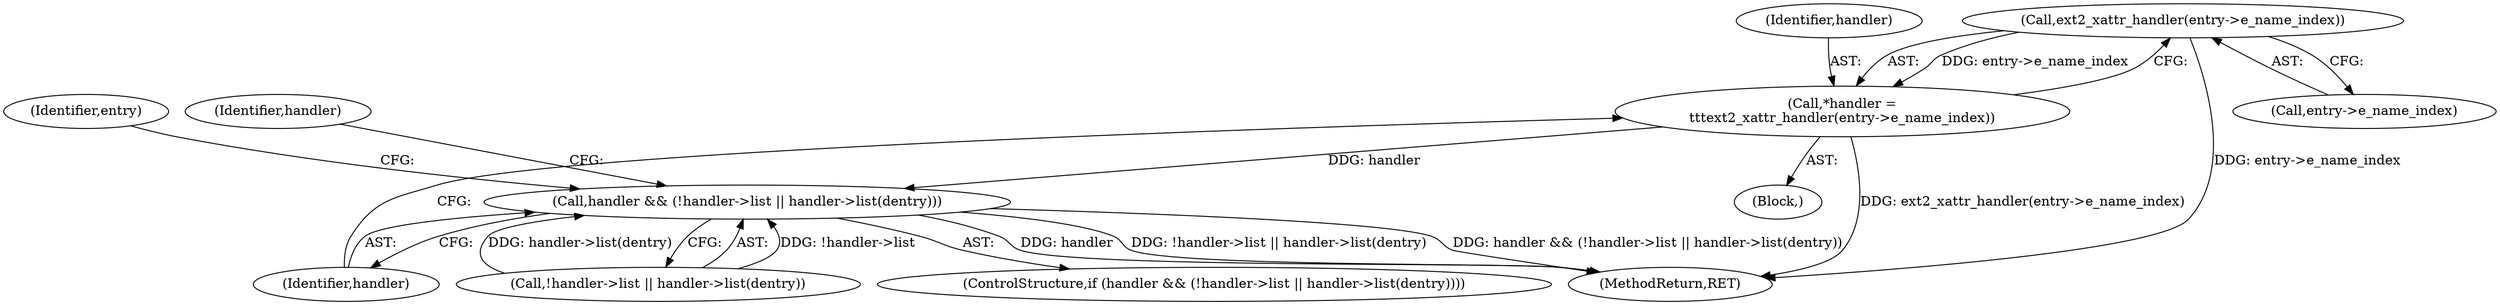 digraph "0_linux_be0726d33cb8f411945884664924bed3cb8c70ee_8@pointer" {
"1000286" [label="(Call,ext2_xattr_handler(entry->e_name_index))"];
"1000284" [label="(Call,*handler =\n\t\t\text2_xattr_handler(entry->e_name_index))"];
"1000291" [label="(Call,handler && (!handler->list || handler->list(dentry)))"];
"1000285" [label="(Identifier,handler)"];
"1000284" [label="(Call,*handler =\n\t\t\text2_xattr_handler(entry->e_name_index))"];
"1000287" [label="(Call,entry->e_name_index)"];
"1000286" [label="(Call,ext2_xattr_handler(entry->e_name_index))"];
"1000376" [label="(MethodReturn,RET)"];
"1000282" [label="(Block,)"];
"1000279" [label="(Identifier,entry)"];
"1000292" [label="(Identifier,handler)"];
"1000302" [label="(Identifier,handler)"];
"1000291" [label="(Call,handler && (!handler->list || handler->list(dentry)))"];
"1000293" [label="(Call,!handler->list || handler->list(dentry))"];
"1000290" [label="(ControlStructure,if (handler && (!handler->list || handler->list(dentry))))"];
"1000286" -> "1000284"  [label="AST: "];
"1000286" -> "1000287"  [label="CFG: "];
"1000287" -> "1000286"  [label="AST: "];
"1000284" -> "1000286"  [label="CFG: "];
"1000286" -> "1000376"  [label="DDG: entry->e_name_index"];
"1000286" -> "1000284"  [label="DDG: entry->e_name_index"];
"1000284" -> "1000282"  [label="AST: "];
"1000285" -> "1000284"  [label="AST: "];
"1000292" -> "1000284"  [label="CFG: "];
"1000284" -> "1000376"  [label="DDG: ext2_xattr_handler(entry->e_name_index)"];
"1000284" -> "1000291"  [label="DDG: handler"];
"1000291" -> "1000290"  [label="AST: "];
"1000291" -> "1000292"  [label="CFG: "];
"1000291" -> "1000293"  [label="CFG: "];
"1000292" -> "1000291"  [label="AST: "];
"1000293" -> "1000291"  [label="AST: "];
"1000302" -> "1000291"  [label="CFG: "];
"1000279" -> "1000291"  [label="CFG: "];
"1000291" -> "1000376"  [label="DDG: handler && (!handler->list || handler->list(dentry))"];
"1000291" -> "1000376"  [label="DDG: handler"];
"1000291" -> "1000376"  [label="DDG: !handler->list || handler->list(dentry)"];
"1000293" -> "1000291"  [label="DDG: !handler->list"];
"1000293" -> "1000291"  [label="DDG: handler->list(dentry)"];
}
